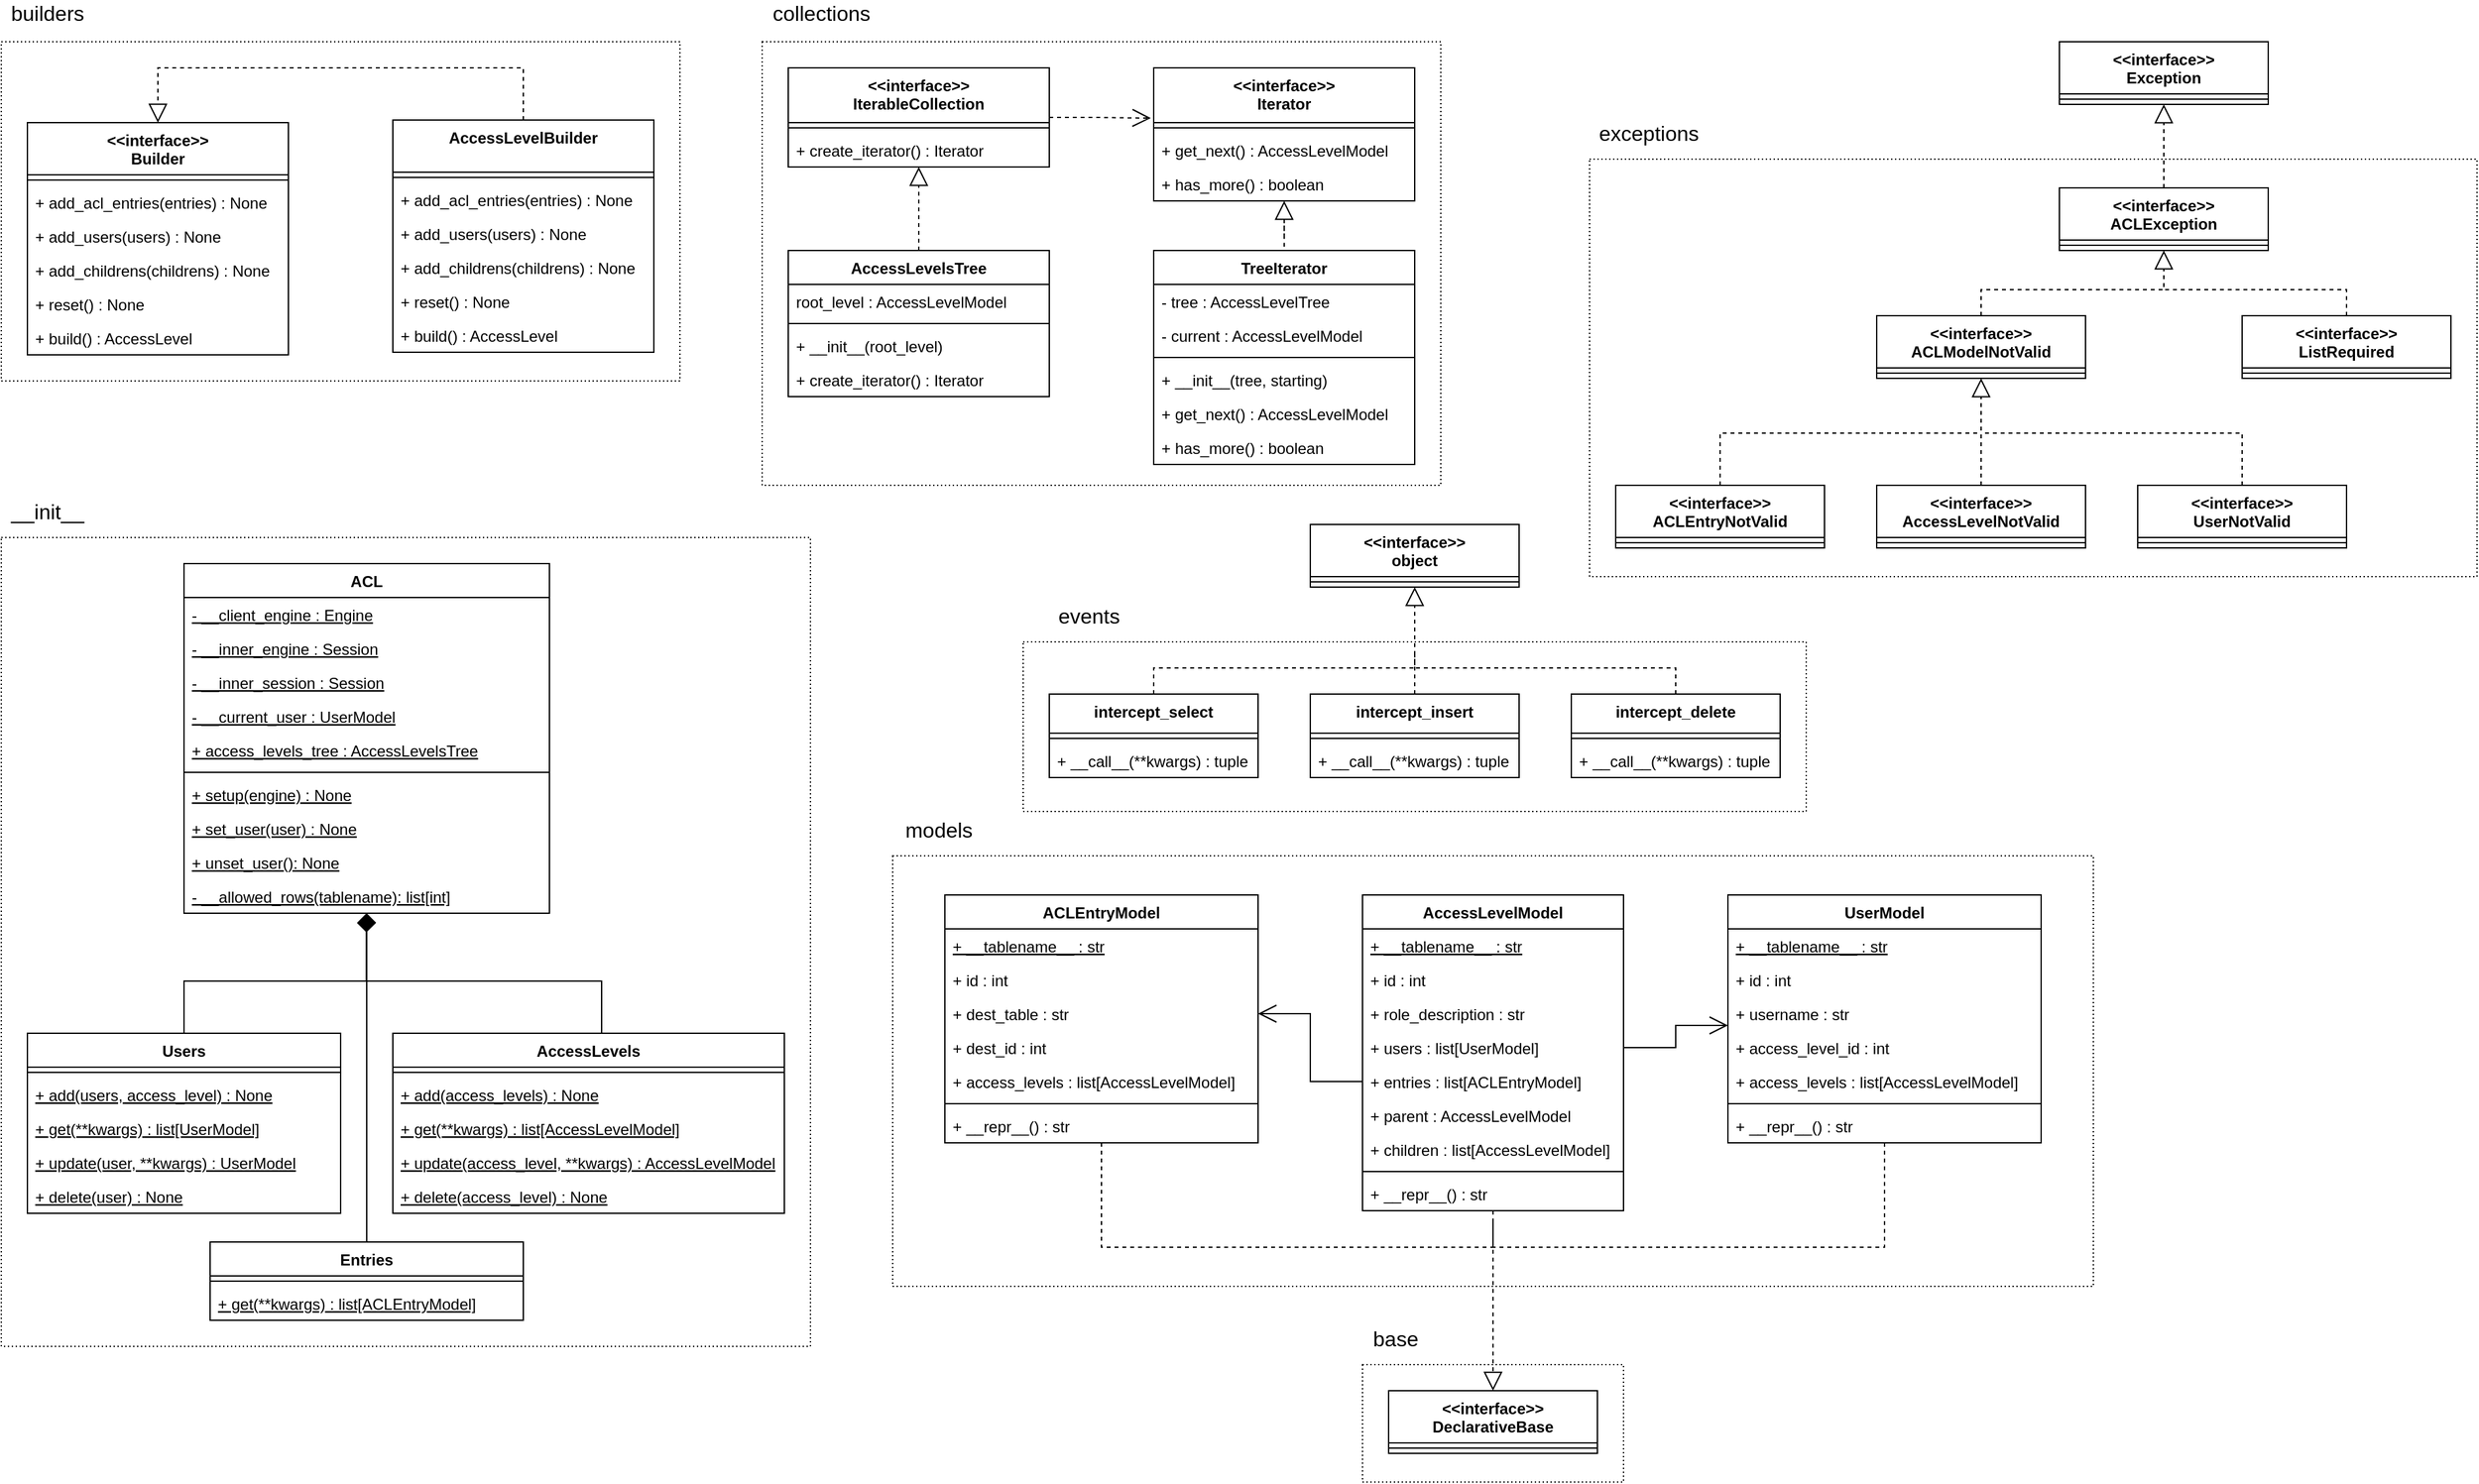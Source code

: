<mxfile version="13.9.9" type="device"><diagram id="OqwIl2upsQfmLauPocuE" name="Page-1"><mxGraphModel dx="3789" dy="2643" grid="0" gridSize="10" guides="1" tooltips="1" connect="1" arrows="1" fold="1" page="0" pageScale="1" pageWidth="827" pageHeight="1169" math="0" shadow="0"><root><mxCell id="0"/><mxCell id="1" parent="0"/><mxCell id="JCoDQf_vQlqyK2FLtE7e-20" value="" style="rounded=0;whiteSpace=wrap;html=1;align=left;fillColor=none;dashed=1;dashPattern=1 2;" vertex="1" parent="1"><mxGeometry x="-160" y="-180" width="520" height="260" as="geometry"/></mxCell><mxCell id="Q_89Y8M0yqu5Yjt2-gfg-182" value="" style="rounded=0;whiteSpace=wrap;html=1;dashed=1;dashPattern=1 2;fillColor=none;align=left;" parent="1" vertex="1"><mxGeometry x="883" y="834" width="200" height="90" as="geometry"/></mxCell><mxCell id="Q_89Y8M0yqu5Yjt2-gfg-175" value="" style="rounded=0;whiteSpace=wrap;html=1;dashed=1;dashPattern=1 2;align=left;fillColor=none;" parent="1" vertex="1"><mxGeometry x="423" y="-180" width="520" height="340" as="geometry"/></mxCell><mxCell id="Q_89Y8M0yqu5Yjt2-gfg-147" value="" style="rounded=0;whiteSpace=wrap;html=1;align=left;fillColor=none;dashed=1;dashPattern=1 2;" parent="1" vertex="1"><mxGeometry x="523" y="444" width="920" height="330" as="geometry"/></mxCell><mxCell id="Q_89Y8M0yqu5Yjt2-gfg-168" value="" style="rounded=0;whiteSpace=wrap;html=1;align=left;fillColor=none;dashed=1;dashPattern=1 2;" parent="1" vertex="1"><mxGeometry x="623" y="280" width="600" height="130" as="geometry"/></mxCell><mxCell id="Q_89Y8M0yqu5Yjt2-gfg-149" value="" style="rounded=0;whiteSpace=wrap;html=1;align=left;fillColor=none;dashed=1;dashPattern=1 2;" parent="1" vertex="1"><mxGeometry x="1057" y="-90" width="680" height="320" as="geometry"/></mxCell><mxCell id="Q_89Y8M0yqu5Yjt2-gfg-170" value="" style="rounded=0;whiteSpace=wrap;html=1;align=left;fillColor=none;dashed=1;dashPattern=1 2;" parent="1" vertex="1"><mxGeometry x="-160" y="200" width="620" height="620" as="geometry"/></mxCell><mxCell id="Q_89Y8M0yqu5Yjt2-gfg-1" value="ACL" style="swimlane;fontStyle=1;align=center;verticalAlign=top;childLayout=stackLayout;horizontal=1;startSize=26;horizontalStack=0;resizeParent=1;resizeParentMax=0;resizeLast=0;collapsible=1;marginBottom=0;" parent="1" vertex="1"><mxGeometry x="-20" y="220" width="280" height="268" as="geometry"/></mxCell><mxCell id="Q_89Y8M0yqu5Yjt2-gfg-2" value="- __client_engine : Engine" style="text;strokeColor=none;fillColor=none;align=left;verticalAlign=top;spacingLeft=4;spacingRight=4;overflow=hidden;rotatable=0;points=[[0,0.5],[1,0.5]];portConstraint=eastwest;fontStyle=4" parent="Q_89Y8M0yqu5Yjt2-gfg-1" vertex="1"><mxGeometry y="26" width="280" height="26" as="geometry"/></mxCell><mxCell id="Q_89Y8M0yqu5Yjt2-gfg-5" value="- __inner_engine : Session" style="text;strokeColor=none;fillColor=none;align=left;verticalAlign=top;spacingLeft=4;spacingRight=4;overflow=hidden;rotatable=0;points=[[0,0.5],[1,0.5]];portConstraint=eastwest;fontStyle=4" parent="Q_89Y8M0yqu5Yjt2-gfg-1" vertex="1"><mxGeometry y="52" width="280" height="26" as="geometry"/></mxCell><mxCell id="Q_89Y8M0yqu5Yjt2-gfg-6" value="- __inner_session : Session" style="text;strokeColor=none;fillColor=none;align=left;verticalAlign=top;spacingLeft=4;spacingRight=4;overflow=hidden;rotatable=0;points=[[0,0.5],[1,0.5]];portConstraint=eastwest;fontStyle=4" parent="Q_89Y8M0yqu5Yjt2-gfg-1" vertex="1"><mxGeometry y="78" width="280" height="26" as="geometry"/></mxCell><mxCell id="Q_89Y8M0yqu5Yjt2-gfg-7" value="- __current_user : UserModel" style="text;strokeColor=none;fillColor=none;align=left;verticalAlign=top;spacingLeft=4;spacingRight=4;overflow=hidden;rotatable=0;points=[[0,0.5],[1,0.5]];portConstraint=eastwest;fontStyle=4" parent="Q_89Y8M0yqu5Yjt2-gfg-1" vertex="1"><mxGeometry y="104" width="280" height="26" as="geometry"/></mxCell><mxCell id="Q_89Y8M0yqu5Yjt2-gfg-8" value="+ access_levels_tree : AccessLevelsTree" style="text;strokeColor=none;fillColor=none;align=left;verticalAlign=top;spacingLeft=4;spacingRight=4;overflow=hidden;rotatable=0;points=[[0,0.5],[1,0.5]];portConstraint=eastwest;fontStyle=4" parent="Q_89Y8M0yqu5Yjt2-gfg-1" vertex="1"><mxGeometry y="130" width="280" height="26" as="geometry"/></mxCell><mxCell id="Q_89Y8M0yqu5Yjt2-gfg-3" value="" style="line;strokeWidth=1;fillColor=none;align=left;verticalAlign=middle;spacingTop=-1;spacingLeft=3;spacingRight=3;rotatable=0;labelPosition=right;points=[];portConstraint=eastwest;" parent="Q_89Y8M0yqu5Yjt2-gfg-1" vertex="1"><mxGeometry y="156" width="280" height="8" as="geometry"/></mxCell><mxCell id="Q_89Y8M0yqu5Yjt2-gfg-4" value="+ setup(engine) : None" style="text;strokeColor=none;fillColor=none;align=left;verticalAlign=top;spacingLeft=4;spacingRight=4;overflow=hidden;rotatable=0;points=[[0,0.5],[1,0.5]];portConstraint=eastwest;fontStyle=4" parent="Q_89Y8M0yqu5Yjt2-gfg-1" vertex="1"><mxGeometry y="164" width="280" height="26" as="geometry"/></mxCell><mxCell id="Q_89Y8M0yqu5Yjt2-gfg-10" value="+ set_user(user) : None" style="text;strokeColor=none;fillColor=none;align=left;verticalAlign=top;spacingLeft=4;spacingRight=4;overflow=hidden;rotatable=0;points=[[0,0.5],[1,0.5]];portConstraint=eastwest;fontStyle=4" parent="Q_89Y8M0yqu5Yjt2-gfg-1" vertex="1"><mxGeometry y="190" width="280" height="26" as="geometry"/></mxCell><mxCell id="Q_89Y8M0yqu5Yjt2-gfg-9" value="+ unset_user(): None" style="text;strokeColor=none;fillColor=none;align=left;verticalAlign=top;spacingLeft=4;spacingRight=4;overflow=hidden;rotatable=0;points=[[0,0.5],[1,0.5]];portConstraint=eastwest;fontStyle=4" parent="Q_89Y8M0yqu5Yjt2-gfg-1" vertex="1"><mxGeometry y="216" width="280" height="26" as="geometry"/></mxCell><mxCell id="Q_89Y8M0yqu5Yjt2-gfg-11" value="- __allowed_rows(tablename): list[int]" style="text;strokeColor=none;fillColor=none;align=left;verticalAlign=top;spacingLeft=4;spacingRight=4;overflow=hidden;rotatable=0;points=[[0,0.5],[1,0.5]];portConstraint=eastwest;fontStyle=4" parent="Q_89Y8M0yqu5Yjt2-gfg-1" vertex="1"><mxGeometry y="242" width="280" height="26" as="geometry"/></mxCell><mxCell id="Q_89Y8M0yqu5Yjt2-gfg-26" style="edgeStyle=orthogonalEdgeStyle;rounded=0;orthogonalLoop=1;jettySize=auto;html=1;endArrow=diamond;endFill=1;endSize=12;strokeWidth=1;exitX=0.5;exitY=0;exitDx=0;exitDy=0;entryX=0.499;entryY=1.009;entryDx=0;entryDy=0;entryPerimeter=0;" parent="1" source="Q_89Y8M0yqu5Yjt2-gfg-12" target="Q_89Y8M0yqu5Yjt2-gfg-11" edge="1"><mxGeometry relative="1" as="geometry"><mxPoint x="120" y="490" as="targetPoint"/><Array as="points"><mxPoint x="-20" y="540"/><mxPoint x="120" y="540"/></Array></mxGeometry></mxCell><mxCell id="Q_89Y8M0yqu5Yjt2-gfg-12" value="Users" style="swimlane;fontStyle=1;align=center;verticalAlign=top;childLayout=stackLayout;horizontal=1;startSize=26;horizontalStack=0;resizeParent=1;resizeParentMax=0;resizeLast=0;collapsible=1;marginBottom=0;" parent="1" vertex="1"><mxGeometry x="-140" y="580" width="240" height="138" as="geometry"/></mxCell><mxCell id="Q_89Y8M0yqu5Yjt2-gfg-14" value="" style="line;strokeWidth=1;fillColor=none;align=left;verticalAlign=middle;spacingTop=-1;spacingLeft=3;spacingRight=3;rotatable=0;labelPosition=right;points=[];portConstraint=eastwest;" parent="Q_89Y8M0yqu5Yjt2-gfg-12" vertex="1"><mxGeometry y="26" width="240" height="8" as="geometry"/></mxCell><mxCell id="Q_89Y8M0yqu5Yjt2-gfg-15" value="+ add(users, access_level) : None" style="text;strokeColor=none;fillColor=none;align=left;verticalAlign=top;spacingLeft=4;spacingRight=4;overflow=hidden;rotatable=0;points=[[0,0.5],[1,0.5]];portConstraint=eastwest;fontStyle=4" parent="Q_89Y8M0yqu5Yjt2-gfg-12" vertex="1"><mxGeometry y="34" width="240" height="26" as="geometry"/></mxCell><mxCell id="Q_89Y8M0yqu5Yjt2-gfg-16" value="+ get(**kwargs) : list[UserModel]" style="text;strokeColor=none;fillColor=none;align=left;verticalAlign=top;spacingLeft=4;spacingRight=4;overflow=hidden;rotatable=0;points=[[0,0.5],[1,0.5]];portConstraint=eastwest;fontStyle=4" parent="Q_89Y8M0yqu5Yjt2-gfg-12" vertex="1"><mxGeometry y="60" width="240" height="26" as="geometry"/></mxCell><mxCell id="Q_89Y8M0yqu5Yjt2-gfg-17" value="+ update(user, **kwargs) : UserModel" style="text;strokeColor=none;fillColor=none;align=left;verticalAlign=top;spacingLeft=4;spacingRight=4;overflow=hidden;rotatable=0;points=[[0,0.5],[1,0.5]];portConstraint=eastwest;fontStyle=4" parent="Q_89Y8M0yqu5Yjt2-gfg-12" vertex="1"><mxGeometry y="86" width="240" height="26" as="geometry"/></mxCell><mxCell id="Q_89Y8M0yqu5Yjt2-gfg-18" value="+ delete(user) : None" style="text;strokeColor=none;fillColor=none;align=left;verticalAlign=top;spacingLeft=4;spacingRight=4;overflow=hidden;rotatable=0;points=[[0,0.5],[1,0.5]];portConstraint=eastwest;fontStyle=4" parent="Q_89Y8M0yqu5Yjt2-gfg-12" vertex="1"><mxGeometry y="112" width="240" height="26" as="geometry"/></mxCell><mxCell id="Q_89Y8M0yqu5Yjt2-gfg-25" style="edgeStyle=orthogonalEdgeStyle;rounded=0;orthogonalLoop=1;jettySize=auto;html=1;endArrow=diamond;endFill=1;strokeWidth=1;endSize=12;exitX=0.5;exitY=0;exitDx=0;exitDy=0;" parent="1" source="Q_89Y8M0yqu5Yjt2-gfg-19" target="Q_89Y8M0yqu5Yjt2-gfg-11" edge="1"><mxGeometry relative="1" as="geometry"><mxPoint x="120" y="510" as="targetPoint"/><Array as="points"><mxPoint x="300" y="540"/><mxPoint x="120" y="540"/></Array></mxGeometry></mxCell><mxCell id="Q_89Y8M0yqu5Yjt2-gfg-19" value="AccessLevels" style="swimlane;fontStyle=1;align=center;verticalAlign=top;childLayout=stackLayout;horizontal=1;startSize=26;horizontalStack=0;resizeParent=1;resizeParentMax=0;resizeLast=0;collapsible=1;marginBottom=0;" parent="1" vertex="1"><mxGeometry x="140" y="580" width="300" height="138" as="geometry"/></mxCell><mxCell id="Q_89Y8M0yqu5Yjt2-gfg-20" value="" style="line;strokeWidth=1;fillColor=none;align=left;verticalAlign=middle;spacingTop=-1;spacingLeft=3;spacingRight=3;rotatable=0;labelPosition=right;points=[];portConstraint=eastwest;" parent="Q_89Y8M0yqu5Yjt2-gfg-19" vertex="1"><mxGeometry y="26" width="300" height="8" as="geometry"/></mxCell><mxCell id="Q_89Y8M0yqu5Yjt2-gfg-21" value="+ add(access_levels) : None" style="text;strokeColor=none;fillColor=none;align=left;verticalAlign=top;spacingLeft=4;spacingRight=4;overflow=hidden;rotatable=0;points=[[0,0.5],[1,0.5]];portConstraint=eastwest;fontStyle=4" parent="Q_89Y8M0yqu5Yjt2-gfg-19" vertex="1"><mxGeometry y="34" width="300" height="26" as="geometry"/></mxCell><mxCell id="Q_89Y8M0yqu5Yjt2-gfg-22" value="+ get(**kwargs) : list[AccessLevelModel]" style="text;strokeColor=none;fillColor=none;align=left;verticalAlign=top;spacingLeft=4;spacingRight=4;overflow=hidden;rotatable=0;points=[[0,0.5],[1,0.5]];portConstraint=eastwest;fontStyle=4" parent="Q_89Y8M0yqu5Yjt2-gfg-19" vertex="1"><mxGeometry y="60" width="300" height="26" as="geometry"/></mxCell><mxCell id="Q_89Y8M0yqu5Yjt2-gfg-23" value="+ update(access_level, **kwargs) : AccessLevelModel" style="text;strokeColor=none;fillColor=none;align=left;verticalAlign=top;spacingLeft=4;spacingRight=4;overflow=hidden;rotatable=0;points=[[0,0.5],[1,0.5]];portConstraint=eastwest;fontStyle=4" parent="Q_89Y8M0yqu5Yjt2-gfg-19" vertex="1"><mxGeometry y="86" width="300" height="26" as="geometry"/></mxCell><mxCell id="Q_89Y8M0yqu5Yjt2-gfg-24" value="+ delete(access_level) : None" style="text;strokeColor=none;fillColor=none;align=left;verticalAlign=top;spacingLeft=4;spacingRight=4;overflow=hidden;rotatable=0;points=[[0,0.5],[1,0.5]];portConstraint=eastwest;fontStyle=4" parent="Q_89Y8M0yqu5Yjt2-gfg-19" vertex="1"><mxGeometry y="112" width="300" height="26" as="geometry"/></mxCell><mxCell id="Q_89Y8M0yqu5Yjt2-gfg-38" value="" style="edgeStyle=orthogonalEdgeStyle;rounded=0;orthogonalLoop=1;jettySize=auto;html=1;endArrow=block;endFill=0;endSize=12;strokeWidth=1;dashed=1;" parent="1" source="Q_89Y8M0yqu5Yjt2-gfg-27" target="Q_89Y8M0yqu5Yjt2-gfg-33" edge="1"><mxGeometry relative="1" as="geometry"/></mxCell><mxCell id="Q_89Y8M0yqu5Yjt2-gfg-27" value="AccessLevelsTree" style="swimlane;fontStyle=1;align=center;verticalAlign=top;childLayout=stackLayout;horizontal=1;startSize=26;horizontalStack=0;resizeParent=1;resizeParentMax=0;resizeLast=0;collapsible=1;marginBottom=0;" parent="1" vertex="1"><mxGeometry x="443" y="-20" width="200" height="112" as="geometry"/></mxCell><mxCell id="Q_89Y8M0yqu5Yjt2-gfg-28" value="root_level : AccessLevelModel" style="text;strokeColor=none;fillColor=none;align=left;verticalAlign=top;spacingLeft=4;spacingRight=4;overflow=hidden;rotatable=0;points=[[0,0.5],[1,0.5]];portConstraint=eastwest;" parent="Q_89Y8M0yqu5Yjt2-gfg-27" vertex="1"><mxGeometry y="26" width="200" height="26" as="geometry"/></mxCell><mxCell id="Q_89Y8M0yqu5Yjt2-gfg-29" value="" style="line;strokeWidth=1;fillColor=none;align=left;verticalAlign=middle;spacingTop=-1;spacingLeft=3;spacingRight=3;rotatable=0;labelPosition=right;points=[];portConstraint=eastwest;" parent="Q_89Y8M0yqu5Yjt2-gfg-27" vertex="1"><mxGeometry y="52" width="200" height="8" as="geometry"/></mxCell><mxCell id="Q_89Y8M0yqu5Yjt2-gfg-30" value="+ __init__(root_level)" style="text;strokeColor=none;fillColor=none;align=left;verticalAlign=top;spacingLeft=4;spacingRight=4;overflow=hidden;rotatable=0;points=[[0,0.5],[1,0.5]];portConstraint=eastwest;" parent="Q_89Y8M0yqu5Yjt2-gfg-27" vertex="1"><mxGeometry y="60" width="200" height="26" as="geometry"/></mxCell><mxCell id="Q_89Y8M0yqu5Yjt2-gfg-31" value="+ create_iterator() : Iterator" style="text;strokeColor=none;fillColor=none;align=left;verticalAlign=top;spacingLeft=4;spacingRight=4;overflow=hidden;rotatable=0;points=[[0,0.5],[1,0.5]];portConstraint=eastwest;" parent="Q_89Y8M0yqu5Yjt2-gfg-27" vertex="1"><mxGeometry y="86" width="200" height="26" as="geometry"/></mxCell><mxCell id="Q_89Y8M0yqu5Yjt2-gfg-62" style="edgeStyle=orthogonalEdgeStyle;rounded=0;orthogonalLoop=1;jettySize=auto;html=1;entryX=-0.011;entryY=0.378;entryDx=0;entryDy=0;entryPerimeter=0;dashed=1;startArrow=none;startFill=0;startSize=12;endArrow=open;endFill=0;endSize=12;strokeWidth=1;" parent="1" source="Q_89Y8M0yqu5Yjt2-gfg-33" target="Q_89Y8M0yqu5Yjt2-gfg-39" edge="1"><mxGeometry relative="1" as="geometry"/></mxCell><mxCell id="Q_89Y8M0yqu5Yjt2-gfg-33" value="&lt;&lt;interface&gt;&gt;&#10;IterableCollection" style="swimlane;fontStyle=1;align=center;verticalAlign=top;childLayout=stackLayout;horizontal=1;startSize=42;horizontalStack=0;resizeParent=1;resizeParentMax=0;resizeLast=0;collapsible=1;marginBottom=0;" parent="1" vertex="1"><mxGeometry x="443" y="-160" width="200" height="76" as="geometry"/></mxCell><mxCell id="Q_89Y8M0yqu5Yjt2-gfg-35" value="" style="line;strokeWidth=1;fillColor=none;align=left;verticalAlign=middle;spacingTop=-1;spacingLeft=3;spacingRight=3;rotatable=0;labelPosition=right;points=[];portConstraint=eastwest;" parent="Q_89Y8M0yqu5Yjt2-gfg-33" vertex="1"><mxGeometry y="42" width="200" height="8" as="geometry"/></mxCell><mxCell id="Q_89Y8M0yqu5Yjt2-gfg-37" value="+ create_iterator() : Iterator" style="text;strokeColor=none;fillColor=none;align=left;verticalAlign=top;spacingLeft=4;spacingRight=4;overflow=hidden;rotatable=0;points=[[0,0.5],[1,0.5]];portConstraint=eastwest;" parent="Q_89Y8M0yqu5Yjt2-gfg-33" vertex="1"><mxGeometry y="50" width="200" height="26" as="geometry"/></mxCell><mxCell id="Q_89Y8M0yqu5Yjt2-gfg-50" value="" style="edgeStyle=orthogonalEdgeStyle;rounded=0;orthogonalLoop=1;jettySize=auto;html=1;dashed=1;endArrow=none;endFill=0;endSize=12;strokeWidth=1;entryX=0.5;entryY=0;entryDx=0;entryDy=0;startArrow=block;startFill=0;startSize=12;" parent="1" source="Q_89Y8M0yqu5Yjt2-gfg-39" target="Q_89Y8M0yqu5Yjt2-gfg-52" edge="1"><mxGeometry relative="1" as="geometry"><mxPoint x="433" y="-20" as="targetPoint"/></mxGeometry></mxCell><mxCell id="Q_89Y8M0yqu5Yjt2-gfg-39" value="&lt;&lt;interface&gt;&gt;&#10;Iterator" style="swimlane;fontStyle=1;align=center;verticalAlign=top;childLayout=stackLayout;horizontal=1;startSize=42;horizontalStack=0;resizeParent=1;resizeParentMax=0;resizeLast=0;collapsible=1;marginBottom=0;" parent="1" vertex="1"><mxGeometry x="723" y="-160" width="200" height="102" as="geometry"/></mxCell><mxCell id="Q_89Y8M0yqu5Yjt2-gfg-40" value="" style="line;strokeWidth=1;fillColor=none;align=left;verticalAlign=middle;spacingTop=-1;spacingLeft=3;spacingRight=3;rotatable=0;labelPosition=right;points=[];portConstraint=eastwest;" parent="Q_89Y8M0yqu5Yjt2-gfg-39" vertex="1"><mxGeometry y="42" width="200" height="8" as="geometry"/></mxCell><mxCell id="Q_89Y8M0yqu5Yjt2-gfg-41" value="+ get_next() : AccessLevelModel" style="text;strokeColor=none;fillColor=none;align=left;verticalAlign=top;spacingLeft=4;spacingRight=4;overflow=hidden;rotatable=0;points=[[0,0.5],[1,0.5]];portConstraint=eastwest;" parent="Q_89Y8M0yqu5Yjt2-gfg-39" vertex="1"><mxGeometry y="50" width="200" height="26" as="geometry"/></mxCell><mxCell id="Q_89Y8M0yqu5Yjt2-gfg-45" value="+ has_more() : boolean" style="text;strokeColor=none;fillColor=none;align=left;verticalAlign=top;spacingLeft=4;spacingRight=4;overflow=hidden;rotatable=0;points=[[0,0.5],[1,0.5]];portConstraint=eastwest;" parent="Q_89Y8M0yqu5Yjt2-gfg-39" vertex="1"><mxGeometry y="76" width="200" height="26" as="geometry"/></mxCell><mxCell id="Q_89Y8M0yqu5Yjt2-gfg-52" value="TreeIterator" style="swimlane;fontStyle=1;align=center;verticalAlign=top;childLayout=stackLayout;horizontal=1;startSize=26;horizontalStack=0;resizeParent=1;resizeParentMax=0;resizeLast=0;collapsible=1;marginBottom=0;" parent="1" vertex="1"><mxGeometry x="723" y="-20" width="200" height="164" as="geometry"/></mxCell><mxCell id="Q_89Y8M0yqu5Yjt2-gfg-59" value="- tree : AccessLevelTree" style="text;strokeColor=none;fillColor=none;align=left;verticalAlign=top;spacingLeft=4;spacingRight=4;overflow=hidden;rotatable=0;points=[[0,0.5],[1,0.5]];portConstraint=eastwest;" parent="Q_89Y8M0yqu5Yjt2-gfg-52" vertex="1"><mxGeometry y="26" width="200" height="26" as="geometry"/></mxCell><mxCell id="Q_89Y8M0yqu5Yjt2-gfg-61" value="- current : AccessLevelModel" style="text;strokeColor=none;fillColor=none;align=left;verticalAlign=top;spacingLeft=4;spacingRight=4;overflow=hidden;rotatable=0;points=[[0,0.5],[1,0.5]];portConstraint=eastwest;" parent="Q_89Y8M0yqu5Yjt2-gfg-52" vertex="1"><mxGeometry y="52" width="200" height="26" as="geometry"/></mxCell><mxCell id="Q_89Y8M0yqu5Yjt2-gfg-54" value="" style="line;strokeWidth=1;fillColor=none;align=left;verticalAlign=middle;spacingTop=-1;spacingLeft=3;spacingRight=3;rotatable=0;labelPosition=right;points=[];portConstraint=eastwest;" parent="Q_89Y8M0yqu5Yjt2-gfg-52" vertex="1"><mxGeometry y="78" width="200" height="8" as="geometry"/></mxCell><mxCell id="Q_89Y8M0yqu5Yjt2-gfg-55" value="+ __init__(tree, starting)" style="text;strokeColor=none;fillColor=none;align=left;verticalAlign=top;spacingLeft=4;spacingRight=4;overflow=hidden;rotatable=0;points=[[0,0.5],[1,0.5]];portConstraint=eastwest;" parent="Q_89Y8M0yqu5Yjt2-gfg-52" vertex="1"><mxGeometry y="86" width="200" height="26" as="geometry"/></mxCell><mxCell id="Q_89Y8M0yqu5Yjt2-gfg-60" value="+ get_next() : AccessLevelModel" style="text;strokeColor=none;fillColor=none;align=left;verticalAlign=top;spacingLeft=4;spacingRight=4;overflow=hidden;rotatable=0;points=[[0,0.5],[1,0.5]];portConstraint=eastwest;" parent="Q_89Y8M0yqu5Yjt2-gfg-52" vertex="1"><mxGeometry y="112" width="200" height="26" as="geometry"/></mxCell><mxCell id="Q_89Y8M0yqu5Yjt2-gfg-56" value="+ has_more() : boolean" style="text;strokeColor=none;fillColor=none;align=left;verticalAlign=top;spacingLeft=4;spacingRight=4;overflow=hidden;rotatable=0;points=[[0,0.5],[1,0.5]];portConstraint=eastwest;" parent="Q_89Y8M0yqu5Yjt2-gfg-52" vertex="1"><mxGeometry y="138" width="200" height="26" as="geometry"/></mxCell><mxCell id="Q_89Y8M0yqu5Yjt2-gfg-70" style="edgeStyle=orthogonalEdgeStyle;rounded=0;orthogonalLoop=1;jettySize=auto;html=1;startArrow=none;startFill=0;startSize=12;endArrow=none;endFill=0;endSize=12;strokeWidth=1;" parent="1" source="Q_89Y8M0yqu5Yjt2-gfg-64" edge="1"><mxGeometry relative="1" as="geometry"><mxPoint x="120" y="540" as="targetPoint"/></mxGeometry></mxCell><mxCell id="Q_89Y8M0yqu5Yjt2-gfg-64" value="Entries" style="swimlane;fontStyle=1;align=center;verticalAlign=top;childLayout=stackLayout;horizontal=1;startSize=26;horizontalStack=0;resizeParent=1;resizeParentMax=0;resizeLast=0;collapsible=1;marginBottom=0;" parent="1" vertex="1"><mxGeometry y="740" width="240" height="60" as="geometry"/></mxCell><mxCell id="Q_89Y8M0yqu5Yjt2-gfg-65" value="" style="line;strokeWidth=1;fillColor=none;align=left;verticalAlign=middle;spacingTop=-1;spacingLeft=3;spacingRight=3;rotatable=0;labelPosition=right;points=[];portConstraint=eastwest;" parent="Q_89Y8M0yqu5Yjt2-gfg-64" vertex="1"><mxGeometry y="26" width="240" height="8" as="geometry"/></mxCell><mxCell id="Q_89Y8M0yqu5Yjt2-gfg-67" value="+ get(**kwargs) : list[ACLEntryModel]" style="text;strokeColor=none;fillColor=none;align=left;verticalAlign=top;spacingLeft=4;spacingRight=4;overflow=hidden;rotatable=0;points=[[0,0.5],[1,0.5]];portConstraint=eastwest;fontStyle=4" parent="Q_89Y8M0yqu5Yjt2-gfg-64" vertex="1"><mxGeometry y="34" width="240" height="26" as="geometry"/></mxCell><mxCell id="Q_89Y8M0yqu5Yjt2-gfg-71" value="&lt;&lt;interface&gt;&gt;&#10;DeclarativeBase" style="swimlane;fontStyle=1;align=center;verticalAlign=top;childLayout=stackLayout;horizontal=1;startSize=40;horizontalStack=0;resizeParent=1;resizeParentMax=0;resizeLast=0;collapsible=1;marginBottom=0;" parent="1" vertex="1"><mxGeometry x="903" y="854" width="160" height="48" as="geometry"/></mxCell><mxCell id="Q_89Y8M0yqu5Yjt2-gfg-73" value="" style="line;strokeWidth=1;fillColor=none;align=left;verticalAlign=middle;spacingTop=-1;spacingLeft=3;spacingRight=3;rotatable=0;labelPosition=right;points=[];portConstraint=eastwest;" parent="Q_89Y8M0yqu5Yjt2-gfg-71" vertex="1"><mxGeometry y="40" width="160" height="8" as="geometry"/></mxCell><mxCell id="Q_89Y8M0yqu5Yjt2-gfg-103" style="edgeStyle=orthogonalEdgeStyle;rounded=0;orthogonalLoop=1;jettySize=auto;html=1;startArrow=none;startFill=0;startSize=12;endArrow=block;endFill=0;endSize=12;strokeWidth=1;dashed=1;" parent="1" source="Q_89Y8M0yqu5Yjt2-gfg-75" target="Q_89Y8M0yqu5Yjt2-gfg-71" edge="1"><mxGeometry relative="1" as="geometry"><mxPoint x="983.0" y="394" as="targetPoint"/></mxGeometry></mxCell><mxCell id="Q_89Y8M0yqu5Yjt2-gfg-75" value="AccessLevelModel" style="swimlane;fontStyle=1;align=center;verticalAlign=top;childLayout=stackLayout;horizontal=1;startSize=26;horizontalStack=0;resizeParent=1;resizeParentMax=0;resizeLast=0;collapsible=1;marginBottom=0;" parent="1" vertex="1"><mxGeometry x="883" y="474" width="200" height="242" as="geometry"/></mxCell><mxCell id="Q_89Y8M0yqu5Yjt2-gfg-80" value="+ __tablename__ : str" style="text;strokeColor=none;fillColor=none;align=left;verticalAlign=top;spacingLeft=4;spacingRight=4;overflow=hidden;rotatable=0;points=[[0,0.5],[1,0.5]];portConstraint=eastwest;fontStyle=4" parent="Q_89Y8M0yqu5Yjt2-gfg-75" vertex="1"><mxGeometry y="26" width="200" height="26" as="geometry"/></mxCell><mxCell id="Q_89Y8M0yqu5Yjt2-gfg-76" value="+ id : int" style="text;strokeColor=none;fillColor=none;align=left;verticalAlign=top;spacingLeft=4;spacingRight=4;overflow=hidden;rotatable=0;points=[[0,0.5],[1,0.5]];portConstraint=eastwest;" parent="Q_89Y8M0yqu5Yjt2-gfg-75" vertex="1"><mxGeometry y="52" width="200" height="26" as="geometry"/></mxCell><mxCell id="Q_89Y8M0yqu5Yjt2-gfg-79" value="+ role_description : str" style="text;strokeColor=none;fillColor=none;align=left;verticalAlign=top;spacingLeft=4;spacingRight=4;overflow=hidden;rotatable=0;points=[[0,0.5],[1,0.5]];portConstraint=eastwest;" parent="Q_89Y8M0yqu5Yjt2-gfg-75" vertex="1"><mxGeometry y="78" width="200" height="26" as="geometry"/></mxCell><mxCell id="Q_89Y8M0yqu5Yjt2-gfg-81" value="+ users : list[UserModel]" style="text;strokeColor=none;fillColor=none;align=left;verticalAlign=top;spacingLeft=4;spacingRight=4;overflow=hidden;rotatable=0;points=[[0,0.5],[1,0.5]];portConstraint=eastwest;" parent="Q_89Y8M0yqu5Yjt2-gfg-75" vertex="1"><mxGeometry y="104" width="200" height="26" as="geometry"/></mxCell><mxCell id="Q_89Y8M0yqu5Yjt2-gfg-82" value="+ entries : list[ACLEntryModel]" style="text;strokeColor=none;fillColor=none;align=left;verticalAlign=top;spacingLeft=4;spacingRight=4;overflow=hidden;rotatable=0;points=[[0,0.5],[1,0.5]];portConstraint=eastwest;" parent="Q_89Y8M0yqu5Yjt2-gfg-75" vertex="1"><mxGeometry y="130" width="200" height="26" as="geometry"/></mxCell><mxCell id="JCoDQf_vQlqyK2FLtE7e-1" value="+ parent : AccessLevelModel" style="text;strokeColor=none;fillColor=none;align=left;verticalAlign=top;spacingLeft=4;spacingRight=4;overflow=hidden;rotatable=0;points=[[0,0.5],[1,0.5]];portConstraint=eastwest;" vertex="1" parent="Q_89Y8M0yqu5Yjt2-gfg-75"><mxGeometry y="156" width="200" height="26" as="geometry"/></mxCell><mxCell id="JCoDQf_vQlqyK2FLtE7e-2" value="+ children : list[AccessLevelModel]" style="text;strokeColor=none;fillColor=none;align=left;verticalAlign=top;spacingLeft=4;spacingRight=4;overflow=hidden;rotatable=0;points=[[0,0.5],[1,0.5]];portConstraint=eastwest;" vertex="1" parent="Q_89Y8M0yqu5Yjt2-gfg-75"><mxGeometry y="182" width="200" height="26" as="geometry"/></mxCell><mxCell id="Q_89Y8M0yqu5Yjt2-gfg-77" value="" style="line;strokeWidth=1;fillColor=none;align=left;verticalAlign=middle;spacingTop=-1;spacingLeft=3;spacingRight=3;rotatable=0;labelPosition=right;points=[];portConstraint=eastwest;" parent="Q_89Y8M0yqu5Yjt2-gfg-75" vertex="1"><mxGeometry y="208" width="200" height="8" as="geometry"/></mxCell><mxCell id="Q_89Y8M0yqu5Yjt2-gfg-78" value="+ __repr__() : str" style="text;strokeColor=none;fillColor=none;align=left;verticalAlign=top;spacingLeft=4;spacingRight=4;overflow=hidden;rotatable=0;points=[[0,0.5],[1,0.5]];portConstraint=eastwest;" parent="Q_89Y8M0yqu5Yjt2-gfg-75" vertex="1"><mxGeometry y="216" width="200" height="26" as="geometry"/></mxCell><mxCell id="Q_89Y8M0yqu5Yjt2-gfg-105" style="edgeStyle=orthogonalEdgeStyle;rounded=0;orthogonalLoop=1;jettySize=auto;html=1;dashed=1;startArrow=none;startFill=0;startSize=12;endArrow=none;endFill=0;endSize=12;strokeWidth=1;" parent="1" source="Q_89Y8M0yqu5Yjt2-gfg-83" edge="1"><mxGeometry relative="1" as="geometry"><mxPoint x="983" y="734" as="targetPoint"/><Array as="points"><mxPoint x="1283" y="744"/><mxPoint x="983" y="744"/></Array></mxGeometry></mxCell><mxCell id="Q_89Y8M0yqu5Yjt2-gfg-83" value="UserModel" style="swimlane;fontStyle=1;align=center;verticalAlign=top;childLayout=stackLayout;horizontal=1;startSize=26;horizontalStack=0;resizeParent=1;resizeParentMax=0;resizeLast=0;collapsible=1;marginBottom=0;" parent="1" vertex="1"><mxGeometry x="1163" y="474" width="240" height="190" as="geometry"/></mxCell><mxCell id="Q_89Y8M0yqu5Yjt2-gfg-84" value="+ __tablename__ : str" style="text;strokeColor=none;fillColor=none;align=left;verticalAlign=top;spacingLeft=4;spacingRight=4;overflow=hidden;rotatable=0;points=[[0,0.5],[1,0.5]];portConstraint=eastwest;fontStyle=4" parent="Q_89Y8M0yqu5Yjt2-gfg-83" vertex="1"><mxGeometry y="26" width="240" height="26" as="geometry"/></mxCell><mxCell id="Q_89Y8M0yqu5Yjt2-gfg-85" value="+ id : int" style="text;strokeColor=none;fillColor=none;align=left;verticalAlign=top;spacingLeft=4;spacingRight=4;overflow=hidden;rotatable=0;points=[[0,0.5],[1,0.5]];portConstraint=eastwest;" parent="Q_89Y8M0yqu5Yjt2-gfg-83" vertex="1"><mxGeometry y="52" width="240" height="26" as="geometry"/></mxCell><mxCell id="Q_89Y8M0yqu5Yjt2-gfg-86" value="+ username : str" style="text;strokeColor=none;fillColor=none;align=left;verticalAlign=top;spacingLeft=4;spacingRight=4;overflow=hidden;rotatable=0;points=[[0,0.5],[1,0.5]];portConstraint=eastwest;" parent="Q_89Y8M0yqu5Yjt2-gfg-83" vertex="1"><mxGeometry y="78" width="240" height="26" as="geometry"/></mxCell><mxCell id="Q_89Y8M0yqu5Yjt2-gfg-87" value="+ access_level_id : int" style="text;strokeColor=none;fillColor=none;align=left;verticalAlign=top;spacingLeft=4;spacingRight=4;overflow=hidden;rotatable=0;points=[[0,0.5],[1,0.5]];portConstraint=eastwest;" parent="Q_89Y8M0yqu5Yjt2-gfg-83" vertex="1"><mxGeometry y="104" width="240" height="26" as="geometry"/></mxCell><mxCell id="Q_89Y8M0yqu5Yjt2-gfg-88" value="+ access_levels : list[AccessLevelModel]" style="text;strokeColor=none;fillColor=none;align=left;verticalAlign=top;spacingLeft=4;spacingRight=4;overflow=hidden;rotatable=0;points=[[0,0.5],[1,0.5]];portConstraint=eastwest;" parent="Q_89Y8M0yqu5Yjt2-gfg-83" vertex="1"><mxGeometry y="130" width="240" height="26" as="geometry"/></mxCell><mxCell id="Q_89Y8M0yqu5Yjt2-gfg-89" value="" style="line;strokeWidth=1;fillColor=none;align=left;verticalAlign=middle;spacingTop=-1;spacingLeft=3;spacingRight=3;rotatable=0;labelPosition=right;points=[];portConstraint=eastwest;" parent="Q_89Y8M0yqu5Yjt2-gfg-83" vertex="1"><mxGeometry y="156" width="240" height="8" as="geometry"/></mxCell><mxCell id="Q_89Y8M0yqu5Yjt2-gfg-90" value="+ __repr__() : str" style="text;strokeColor=none;fillColor=none;align=left;verticalAlign=top;spacingLeft=4;spacingRight=4;overflow=hidden;rotatable=0;points=[[0,0.5],[1,0.5]];portConstraint=eastwest;" parent="Q_89Y8M0yqu5Yjt2-gfg-83" vertex="1"><mxGeometry y="164" width="240" height="26" as="geometry"/></mxCell><mxCell id="Q_89Y8M0yqu5Yjt2-gfg-91" style="edgeStyle=orthogonalEdgeStyle;rounded=0;orthogonalLoop=1;jettySize=auto;html=1;exitX=1;exitY=0.5;exitDx=0;exitDy=0;startArrow=none;startFill=0;startSize=12;endArrow=open;endFill=0;endSize=12;strokeWidth=1;" parent="1" source="Q_89Y8M0yqu5Yjt2-gfg-81" edge="1"><mxGeometry relative="1" as="geometry"><mxPoint x="1163" y="574" as="targetPoint"/><Array as="points"><mxPoint x="1123" y="591"/><mxPoint x="1123" y="574"/></Array></mxGeometry></mxCell><mxCell id="Q_89Y8M0yqu5Yjt2-gfg-119" style="edgeStyle=orthogonalEdgeStyle;rounded=0;orthogonalLoop=1;jettySize=auto;html=1;startArrow=none;startFill=0;startSize=12;endArrow=none;endFill=0;endSize=12;strokeWidth=1;dashed=1;" parent="1" source="Q_89Y8M0yqu5Yjt2-gfg-92" edge="1"><mxGeometry relative="1" as="geometry"><mxPoint x="983" y="724" as="targetPoint"/><Array as="points"><mxPoint x="683" y="744"/><mxPoint x="983" y="744"/></Array></mxGeometry></mxCell><mxCell id="Q_89Y8M0yqu5Yjt2-gfg-92" value="ACLEntryModel" style="swimlane;fontStyle=1;align=center;verticalAlign=top;childLayout=stackLayout;horizontal=1;startSize=26;horizontalStack=0;resizeParent=1;resizeParentMax=0;resizeLast=0;collapsible=1;marginBottom=0;" parent="1" vertex="1"><mxGeometry x="563" y="474" width="240" height="190" as="geometry"/></mxCell><mxCell id="Q_89Y8M0yqu5Yjt2-gfg-93" value="+ __tablename__ : str" style="text;strokeColor=none;fillColor=none;align=left;verticalAlign=top;spacingLeft=4;spacingRight=4;overflow=hidden;rotatable=0;points=[[0,0.5],[1,0.5]];portConstraint=eastwest;fontStyle=4" parent="Q_89Y8M0yqu5Yjt2-gfg-92" vertex="1"><mxGeometry y="26" width="240" height="26" as="geometry"/></mxCell><mxCell id="Q_89Y8M0yqu5Yjt2-gfg-94" value="+ id : int" style="text;strokeColor=none;fillColor=none;align=left;verticalAlign=top;spacingLeft=4;spacingRight=4;overflow=hidden;rotatable=0;points=[[0,0.5],[1,0.5]];portConstraint=eastwest;" parent="Q_89Y8M0yqu5Yjt2-gfg-92" vertex="1"><mxGeometry y="52" width="240" height="26" as="geometry"/></mxCell><mxCell id="Q_89Y8M0yqu5Yjt2-gfg-95" value="+ dest_table : str" style="text;strokeColor=none;fillColor=none;align=left;verticalAlign=top;spacingLeft=4;spacingRight=4;overflow=hidden;rotatable=0;points=[[0,0.5],[1,0.5]];portConstraint=eastwest;" parent="Q_89Y8M0yqu5Yjt2-gfg-92" vertex="1"><mxGeometry y="78" width="240" height="26" as="geometry"/></mxCell><mxCell id="Q_89Y8M0yqu5Yjt2-gfg-101" value="+ dest_id : int" style="text;strokeColor=none;fillColor=none;align=left;verticalAlign=top;spacingLeft=4;spacingRight=4;overflow=hidden;rotatable=0;points=[[0,0.5],[1,0.5]];portConstraint=eastwest;" parent="Q_89Y8M0yqu5Yjt2-gfg-92" vertex="1"><mxGeometry y="104" width="240" height="26" as="geometry"/></mxCell><mxCell id="Q_89Y8M0yqu5Yjt2-gfg-96" value="+ access_levels : list[AccessLevelModel]" style="text;strokeColor=none;fillColor=none;align=left;verticalAlign=top;spacingLeft=4;spacingRight=4;overflow=hidden;rotatable=0;points=[[0,0.5],[1,0.5]];portConstraint=eastwest;" parent="Q_89Y8M0yqu5Yjt2-gfg-92" vertex="1"><mxGeometry y="130" width="240" height="26" as="geometry"/></mxCell><mxCell id="Q_89Y8M0yqu5Yjt2-gfg-98" value="" style="line;strokeWidth=1;fillColor=none;align=left;verticalAlign=middle;spacingTop=-1;spacingLeft=3;spacingRight=3;rotatable=0;labelPosition=right;points=[];portConstraint=eastwest;" parent="Q_89Y8M0yqu5Yjt2-gfg-92" vertex="1"><mxGeometry y="156" width="240" height="8" as="geometry"/></mxCell><mxCell id="Q_89Y8M0yqu5Yjt2-gfg-99" value="+ __repr__() : str" style="text;strokeColor=none;fillColor=none;align=left;verticalAlign=top;spacingLeft=4;spacingRight=4;overflow=hidden;rotatable=0;points=[[0,0.5],[1,0.5]];portConstraint=eastwest;" parent="Q_89Y8M0yqu5Yjt2-gfg-92" vertex="1"><mxGeometry y="164" width="240" height="26" as="geometry"/></mxCell><mxCell id="Q_89Y8M0yqu5Yjt2-gfg-100" style="edgeStyle=orthogonalEdgeStyle;rounded=0;orthogonalLoop=1;jettySize=auto;html=1;exitX=0;exitY=0.5;exitDx=0;exitDy=0;startArrow=none;startFill=0;startSize=12;endArrow=open;endFill=0;endSize=12;strokeWidth=1;entryX=1;entryY=0.5;entryDx=0;entryDy=0;" parent="1" source="Q_89Y8M0yqu5Yjt2-gfg-82" target="Q_89Y8M0yqu5Yjt2-gfg-95" edge="1"><mxGeometry relative="1" as="geometry"><mxPoint x="679" y="663" as="targetPoint"/><Array as="points"><mxPoint x="843" y="617"/><mxPoint x="843" y="565"/></Array></mxGeometry></mxCell><mxCell id="Q_89Y8M0yqu5Yjt2-gfg-180" style="edgeStyle=orthogonalEdgeStyle;rounded=0;orthogonalLoop=1;jettySize=auto;html=1;entryX=0.5;entryY=1;entryDx=0;entryDy=0;dashed=1;startArrow=none;startFill=0;startSize=12;endArrow=block;endFill=0;endSize=12;strokeWidth=1;" parent="1" source="Q_89Y8M0yqu5Yjt2-gfg-127" target="Q_89Y8M0yqu5Yjt2-gfg-178" edge="1"><mxGeometry relative="1" as="geometry"/></mxCell><mxCell id="Q_89Y8M0yqu5Yjt2-gfg-127" value="&lt;&lt;interface&gt;&gt;&#10;ACLException" style="swimlane;fontStyle=1;align=center;verticalAlign=top;childLayout=stackLayout;horizontal=1;startSize=40;horizontalStack=0;resizeParent=1;resizeParentMax=0;resizeLast=0;collapsible=1;marginBottom=0;" parent="1" vertex="1"><mxGeometry x="1417" y="-68" width="160" height="48" as="geometry"/></mxCell><mxCell id="Q_89Y8M0yqu5Yjt2-gfg-128" value="" style="line;strokeWidth=1;fillColor=none;align=left;verticalAlign=middle;spacingTop=-1;spacingLeft=3;spacingRight=3;rotatable=0;labelPosition=right;points=[];portConstraint=eastwest;" parent="Q_89Y8M0yqu5Yjt2-gfg-127" vertex="1"><mxGeometry y="40" width="160" height="8" as="geometry"/></mxCell><mxCell id="Q_89Y8M0yqu5Yjt2-gfg-131" style="edgeStyle=orthogonalEdgeStyle;rounded=0;orthogonalLoop=1;jettySize=auto;html=1;entryX=0.5;entryY=1;entryDx=0;entryDy=0;dashed=1;startArrow=none;startFill=0;startSize=12;endArrow=block;endFill=0;endSize=12;strokeWidth=1;" parent="1" source="Q_89Y8M0yqu5Yjt2-gfg-129" target="Q_89Y8M0yqu5Yjt2-gfg-127" edge="1"><mxGeometry relative="1" as="geometry"/></mxCell><mxCell id="Q_89Y8M0yqu5Yjt2-gfg-129" value="&lt;&lt;interface&gt;&gt;&#10;ACLModelNotValid" style="swimlane;fontStyle=1;align=center;verticalAlign=top;childLayout=stackLayout;horizontal=1;startSize=40;horizontalStack=0;resizeParent=1;resizeParentMax=0;resizeLast=0;collapsible=1;marginBottom=0;" parent="1" vertex="1"><mxGeometry x="1277" y="30" width="160" height="48" as="geometry"/></mxCell><mxCell id="Q_89Y8M0yqu5Yjt2-gfg-130" value="" style="line;strokeWidth=1;fillColor=none;align=left;verticalAlign=middle;spacingTop=-1;spacingLeft=3;spacingRight=3;rotatable=0;labelPosition=right;points=[];portConstraint=eastwest;" parent="Q_89Y8M0yqu5Yjt2-gfg-129" vertex="1"><mxGeometry y="40" width="160" height="8" as="geometry"/></mxCell><mxCell id="Q_89Y8M0yqu5Yjt2-gfg-142" style="edgeStyle=orthogonalEdgeStyle;rounded=0;orthogonalLoop=1;jettySize=auto;html=1;dashed=1;startArrow=none;startFill=0;startSize=12;endArrow=none;endFill=0;endSize=12;strokeWidth=1;" parent="1" source="Q_89Y8M0yqu5Yjt2-gfg-132" edge="1"><mxGeometry relative="1" as="geometry"><mxPoint x="1357" y="120" as="targetPoint"/><Array as="points"><mxPoint x="1157" y="120"/></Array></mxGeometry></mxCell><mxCell id="Q_89Y8M0yqu5Yjt2-gfg-132" value="&lt;&lt;interface&gt;&gt;&#10;ACLEntryNotValid" style="swimlane;fontStyle=1;align=center;verticalAlign=top;childLayout=stackLayout;horizontal=1;startSize=40;horizontalStack=0;resizeParent=1;resizeParentMax=0;resizeLast=0;collapsible=1;marginBottom=0;" parent="1" vertex="1"><mxGeometry x="1077" y="160" width="160" height="48" as="geometry"/></mxCell><mxCell id="Q_89Y8M0yqu5Yjt2-gfg-133" value="" style="line;strokeWidth=1;fillColor=none;align=left;verticalAlign=middle;spacingTop=-1;spacingLeft=3;spacingRight=3;rotatable=0;labelPosition=right;points=[];portConstraint=eastwest;" parent="Q_89Y8M0yqu5Yjt2-gfg-132" vertex="1"><mxGeometry y="40" width="160" height="8" as="geometry"/></mxCell><mxCell id="Q_89Y8M0yqu5Yjt2-gfg-141" style="edgeStyle=orthogonalEdgeStyle;rounded=0;orthogonalLoop=1;jettySize=auto;html=1;exitX=0.5;exitY=0;exitDx=0;exitDy=0;entryX=0.5;entryY=1;entryDx=0;entryDy=0;dashed=1;startArrow=none;startFill=0;startSize=12;endArrow=block;endFill=0;endSize=12;strokeWidth=1;" parent="1" source="Q_89Y8M0yqu5Yjt2-gfg-134" target="Q_89Y8M0yqu5Yjt2-gfg-129" edge="1"><mxGeometry relative="1" as="geometry"/></mxCell><mxCell id="Q_89Y8M0yqu5Yjt2-gfg-134" value="&lt;&lt;interface&gt;&gt;&#10;AccessLevelNotValid" style="swimlane;fontStyle=1;align=center;verticalAlign=top;childLayout=stackLayout;horizontal=1;startSize=40;horizontalStack=0;resizeParent=1;resizeParentMax=0;resizeLast=0;collapsible=1;marginBottom=0;" parent="1" vertex="1"><mxGeometry x="1277" y="160" width="160" height="48" as="geometry"/></mxCell><mxCell id="Q_89Y8M0yqu5Yjt2-gfg-135" value="" style="line;strokeWidth=1;fillColor=none;align=left;verticalAlign=middle;spacingTop=-1;spacingLeft=3;spacingRight=3;rotatable=0;labelPosition=right;points=[];portConstraint=eastwest;" parent="Q_89Y8M0yqu5Yjt2-gfg-134" vertex="1"><mxGeometry y="40" width="160" height="8" as="geometry"/></mxCell><mxCell id="Q_89Y8M0yqu5Yjt2-gfg-143" style="edgeStyle=orthogonalEdgeStyle;rounded=0;orthogonalLoop=1;jettySize=auto;html=1;dashed=1;startArrow=none;startFill=0;startSize=12;endArrow=none;endFill=0;endSize=12;strokeWidth=1;" parent="1" source="Q_89Y8M0yqu5Yjt2-gfg-136" edge="1"><mxGeometry relative="1" as="geometry"><mxPoint x="1357" y="120" as="targetPoint"/><Array as="points"><mxPoint x="1557" y="120"/></Array></mxGeometry></mxCell><mxCell id="Q_89Y8M0yqu5Yjt2-gfg-136" value="&lt;&lt;interface&gt;&gt;&#10;UserNotValid" style="swimlane;fontStyle=1;align=center;verticalAlign=top;childLayout=stackLayout;horizontal=1;startSize=40;horizontalStack=0;resizeParent=1;resizeParentMax=0;resizeLast=0;collapsible=1;marginBottom=0;" parent="1" vertex="1"><mxGeometry x="1477" y="160" width="160" height="48" as="geometry"/></mxCell><mxCell id="Q_89Y8M0yqu5Yjt2-gfg-137" value="" style="line;strokeWidth=1;fillColor=none;align=left;verticalAlign=middle;spacingTop=-1;spacingLeft=3;spacingRight=3;rotatable=0;labelPosition=right;points=[];portConstraint=eastwest;" parent="Q_89Y8M0yqu5Yjt2-gfg-136" vertex="1"><mxGeometry y="40" width="160" height="8" as="geometry"/></mxCell><mxCell id="Q_89Y8M0yqu5Yjt2-gfg-146" style="edgeStyle=orthogonalEdgeStyle;rounded=0;orthogonalLoop=1;jettySize=auto;html=1;dashed=1;startArrow=none;startFill=0;startSize=12;endArrow=none;endFill=0;endSize=12;strokeWidth=1;" parent="1" source="Q_89Y8M0yqu5Yjt2-gfg-144" edge="1"><mxGeometry relative="1" as="geometry"><mxPoint x="1497" y="10" as="targetPoint"/><Array as="points"><mxPoint x="1637" y="10"/></Array></mxGeometry></mxCell><mxCell id="Q_89Y8M0yqu5Yjt2-gfg-144" value="&lt;&lt;interface&gt;&gt;&#10;ListRequired" style="swimlane;fontStyle=1;align=center;verticalAlign=top;childLayout=stackLayout;horizontal=1;startSize=40;horizontalStack=0;resizeParent=1;resizeParentMax=0;resizeLast=0;collapsible=1;marginBottom=0;" parent="1" vertex="1"><mxGeometry x="1557" y="30" width="160" height="48" as="geometry"/></mxCell><mxCell id="Q_89Y8M0yqu5Yjt2-gfg-145" value="" style="line;strokeWidth=1;fillColor=none;align=left;verticalAlign=middle;spacingTop=-1;spacingLeft=3;spacingRight=3;rotatable=0;labelPosition=right;points=[];portConstraint=eastwest;" parent="Q_89Y8M0yqu5Yjt2-gfg-144" vertex="1"><mxGeometry y="40" width="160" height="8" as="geometry"/></mxCell><mxCell id="Q_89Y8M0yqu5Yjt2-gfg-148" value="&lt;font style=&quot;font-size: 16px&quot;&gt;models&lt;/font&gt;" style="text;html=1;align=center;verticalAlign=middle;resizable=0;points=[];autosize=1;" parent="1" vertex="1"><mxGeometry x="523" y="414" width="70" height="20" as="geometry"/></mxCell><mxCell id="Q_89Y8M0yqu5Yjt2-gfg-150" value="&lt;font style=&quot;font-size: 16px&quot;&gt;exceptions&lt;/font&gt;" style="text;html=1;align=center;verticalAlign=middle;resizable=0;points=[];autosize=1;" parent="1" vertex="1"><mxGeometry x="1057" y="-120" width="90" height="20" as="geometry"/></mxCell><mxCell id="Q_89Y8M0yqu5Yjt2-gfg-151" value="&lt;&lt;interface&gt;&gt;&#10;object" style="swimlane;fontStyle=1;align=center;verticalAlign=top;childLayout=stackLayout;horizontal=1;startSize=40;horizontalStack=0;resizeParent=1;resizeParentMax=0;resizeLast=0;collapsible=1;marginBottom=0;" parent="1" vertex="1"><mxGeometry x="843" y="190" width="160" height="48" as="geometry"/></mxCell><mxCell id="Q_89Y8M0yqu5Yjt2-gfg-152" value="" style="line;strokeWidth=1;fillColor=none;align=left;verticalAlign=middle;spacingTop=-1;spacingLeft=3;spacingRight=3;rotatable=0;labelPosition=right;points=[];portConstraint=eastwest;" parent="Q_89Y8M0yqu5Yjt2-gfg-151" vertex="1"><mxGeometry y="40" width="160" height="8" as="geometry"/></mxCell><mxCell id="Q_89Y8M0yqu5Yjt2-gfg-166" style="edgeStyle=orthogonalEdgeStyle;rounded=0;orthogonalLoop=1;jettySize=auto;html=1;dashed=1;startArrow=none;startFill=0;startSize=12;endArrow=none;endFill=0;endSize=12;strokeWidth=1;" parent="1" source="Q_89Y8M0yqu5Yjt2-gfg-155" edge="1"><mxGeometry relative="1" as="geometry"><mxPoint x="923" y="290" as="targetPoint"/><Array as="points"><mxPoint x="723" y="300"/><mxPoint x="923" y="300"/></Array></mxGeometry></mxCell><mxCell id="Q_89Y8M0yqu5Yjt2-gfg-155" value="intercept_select" style="swimlane;fontStyle=1;align=center;verticalAlign=top;childLayout=stackLayout;horizontal=1;startSize=30;horizontalStack=0;resizeParent=1;resizeParentMax=0;resizeLast=0;collapsible=1;marginBottom=0;" parent="1" vertex="1"><mxGeometry x="643" y="320" width="160" height="64" as="geometry"/></mxCell><mxCell id="Q_89Y8M0yqu5Yjt2-gfg-156" value="" style="line;strokeWidth=1;fillColor=none;align=left;verticalAlign=middle;spacingTop=-1;spacingLeft=3;spacingRight=3;rotatable=0;labelPosition=right;points=[];portConstraint=eastwest;" parent="Q_89Y8M0yqu5Yjt2-gfg-155" vertex="1"><mxGeometry y="30" width="160" height="8" as="geometry"/></mxCell><mxCell id="Q_89Y8M0yqu5Yjt2-gfg-157" value="+ __call__(**kwargs) : tuple" style="text;strokeColor=none;fillColor=none;align=left;verticalAlign=top;spacingLeft=4;spacingRight=4;overflow=hidden;rotatable=0;points=[[0,0.5],[1,0.5]];portConstraint=eastwest;" parent="Q_89Y8M0yqu5Yjt2-gfg-155" vertex="1"><mxGeometry y="38" width="160" height="26" as="geometry"/></mxCell><mxCell id="Q_89Y8M0yqu5Yjt2-gfg-165" style="edgeStyle=orthogonalEdgeStyle;rounded=0;orthogonalLoop=1;jettySize=auto;html=1;entryX=0.5;entryY=1;entryDx=0;entryDy=0;dashed=1;startArrow=none;startFill=0;startSize=12;endArrow=block;endFill=0;endSize=12;strokeWidth=1;" parent="1" source="Q_89Y8M0yqu5Yjt2-gfg-159" target="Q_89Y8M0yqu5Yjt2-gfg-151" edge="1"><mxGeometry relative="1" as="geometry"/></mxCell><mxCell id="Q_89Y8M0yqu5Yjt2-gfg-159" value="intercept_insert" style="swimlane;fontStyle=1;align=center;verticalAlign=top;childLayout=stackLayout;horizontal=1;startSize=30;horizontalStack=0;resizeParent=1;resizeParentMax=0;resizeLast=0;collapsible=1;marginBottom=0;" parent="1" vertex="1"><mxGeometry x="843" y="320" width="160" height="64" as="geometry"/></mxCell><mxCell id="Q_89Y8M0yqu5Yjt2-gfg-160" value="" style="line;strokeWidth=1;fillColor=none;align=left;verticalAlign=middle;spacingTop=-1;spacingLeft=3;spacingRight=3;rotatable=0;labelPosition=right;points=[];portConstraint=eastwest;" parent="Q_89Y8M0yqu5Yjt2-gfg-159" vertex="1"><mxGeometry y="30" width="160" height="8" as="geometry"/></mxCell><mxCell id="Q_89Y8M0yqu5Yjt2-gfg-161" value="+ __call__(**kwargs) : tuple" style="text;strokeColor=none;fillColor=none;align=left;verticalAlign=top;spacingLeft=4;spacingRight=4;overflow=hidden;rotatable=0;points=[[0,0.5],[1,0.5]];portConstraint=eastwest;" parent="Q_89Y8M0yqu5Yjt2-gfg-159" vertex="1"><mxGeometry y="38" width="160" height="26" as="geometry"/></mxCell><mxCell id="Q_89Y8M0yqu5Yjt2-gfg-167" style="edgeStyle=orthogonalEdgeStyle;rounded=0;orthogonalLoop=1;jettySize=auto;html=1;dashed=1;startArrow=none;startFill=0;startSize=12;endArrow=none;endFill=0;endSize=12;strokeWidth=1;" parent="1" source="Q_89Y8M0yqu5Yjt2-gfg-162" edge="1"><mxGeometry relative="1" as="geometry"><mxPoint x="923" y="300" as="targetPoint"/><Array as="points"><mxPoint x="1123" y="300"/></Array></mxGeometry></mxCell><mxCell id="Q_89Y8M0yqu5Yjt2-gfg-162" value="intercept_delete" style="swimlane;fontStyle=1;align=center;verticalAlign=top;childLayout=stackLayout;horizontal=1;startSize=30;horizontalStack=0;resizeParent=1;resizeParentMax=0;resizeLast=0;collapsible=1;marginBottom=0;" parent="1" vertex="1"><mxGeometry x="1043" y="320" width="160" height="64" as="geometry"/></mxCell><mxCell id="Q_89Y8M0yqu5Yjt2-gfg-163" value="" style="line;strokeWidth=1;fillColor=none;align=left;verticalAlign=middle;spacingTop=-1;spacingLeft=3;spacingRight=3;rotatable=0;labelPosition=right;points=[];portConstraint=eastwest;" parent="Q_89Y8M0yqu5Yjt2-gfg-162" vertex="1"><mxGeometry y="30" width="160" height="8" as="geometry"/></mxCell><mxCell id="Q_89Y8M0yqu5Yjt2-gfg-164" value="+ __call__(**kwargs) : tuple" style="text;strokeColor=none;fillColor=none;align=left;verticalAlign=top;spacingLeft=4;spacingRight=4;overflow=hidden;rotatable=0;points=[[0,0.5],[1,0.5]];portConstraint=eastwest;" parent="Q_89Y8M0yqu5Yjt2-gfg-162" vertex="1"><mxGeometry y="38" width="160" height="26" as="geometry"/></mxCell><mxCell id="Q_89Y8M0yqu5Yjt2-gfg-169" value="&lt;font style=&quot;font-size: 16px&quot;&gt;events&lt;/font&gt;" style="text;html=1;align=center;verticalAlign=middle;resizable=0;points=[];autosize=1;" parent="1" vertex="1"><mxGeometry x="643" y="250" width="60" height="20" as="geometry"/></mxCell><mxCell id="Q_89Y8M0yqu5Yjt2-gfg-176" value="&lt;font style=&quot;font-size: 16px&quot;&gt;collections&lt;/font&gt;" style="text;html=1;align=center;verticalAlign=middle;resizable=0;points=[];autosize=1;" parent="1" vertex="1"><mxGeometry x="423" y="-212" width="90" height="20" as="geometry"/></mxCell><mxCell id="Q_89Y8M0yqu5Yjt2-gfg-177" value="&lt;font style=&quot;font-size: 16px&quot;&gt;__init__&lt;/font&gt;" style="text;html=1;align=center;verticalAlign=middle;resizable=0;points=[];autosize=1;" parent="1" vertex="1"><mxGeometry x="-160" y="170" width="70" height="20" as="geometry"/></mxCell><mxCell id="Q_89Y8M0yqu5Yjt2-gfg-178" value="&lt;&lt;interface&gt;&gt;&#10;Exception" style="swimlane;fontStyle=1;align=center;verticalAlign=top;childLayout=stackLayout;horizontal=1;startSize=40;horizontalStack=0;resizeParent=1;resizeParentMax=0;resizeLast=0;collapsible=1;marginBottom=0;" parent="1" vertex="1"><mxGeometry x="1417" y="-180" width="160" height="48" as="geometry"/></mxCell><mxCell id="Q_89Y8M0yqu5Yjt2-gfg-179" value="" style="line;strokeWidth=1;fillColor=none;align=left;verticalAlign=middle;spacingTop=-1;spacingLeft=3;spacingRight=3;rotatable=0;labelPosition=right;points=[];portConstraint=eastwest;" parent="Q_89Y8M0yqu5Yjt2-gfg-178" vertex="1"><mxGeometry y="40" width="160" height="8" as="geometry"/></mxCell><mxCell id="Q_89Y8M0yqu5Yjt2-gfg-183" value="&lt;font style=&quot;font-size: 16px&quot;&gt;base&lt;/font&gt;" style="text;html=1;align=center;verticalAlign=middle;resizable=0;points=[];autosize=1;" parent="1" vertex="1"><mxGeometry x="883" y="804" width="50" height="20" as="geometry"/></mxCell><mxCell id="JCoDQf_vQlqyK2FLtE7e-3" value="&lt;&lt;interface&gt;&gt;&#10;Builder" style="swimlane;fontStyle=1;align=center;verticalAlign=top;childLayout=stackLayout;horizontal=1;startSize=40;horizontalStack=0;resizeParent=1;resizeParentMax=0;resizeLast=0;collapsible=1;marginBottom=0;" vertex="1" parent="1"><mxGeometry x="-140" y="-118" width="200" height="178" as="geometry"/></mxCell><mxCell id="JCoDQf_vQlqyK2FLtE7e-5" value="" style="line;strokeWidth=1;fillColor=none;align=left;verticalAlign=middle;spacingTop=-1;spacingLeft=3;spacingRight=3;rotatable=0;labelPosition=right;points=[];portConstraint=eastwest;" vertex="1" parent="JCoDQf_vQlqyK2FLtE7e-3"><mxGeometry y="40" width="200" height="8" as="geometry"/></mxCell><mxCell id="JCoDQf_vQlqyK2FLtE7e-6" value="+ add_acl_entries(entries) : None" style="text;strokeColor=none;fillColor=none;align=left;verticalAlign=top;spacingLeft=4;spacingRight=4;overflow=hidden;rotatable=0;points=[[0,0.5],[1,0.5]];portConstraint=eastwest;" vertex="1" parent="JCoDQf_vQlqyK2FLtE7e-3"><mxGeometry y="48" width="200" height="26" as="geometry"/></mxCell><mxCell id="JCoDQf_vQlqyK2FLtE7e-7" value="+ add_users(users) : None" style="text;strokeColor=none;fillColor=none;align=left;verticalAlign=top;spacingLeft=4;spacingRight=4;overflow=hidden;rotatable=0;points=[[0,0.5],[1,0.5]];portConstraint=eastwest;" vertex="1" parent="JCoDQf_vQlqyK2FLtE7e-3"><mxGeometry y="74" width="200" height="26" as="geometry"/></mxCell><mxCell id="JCoDQf_vQlqyK2FLtE7e-8" value="+ add_childrens(childrens) : None" style="text;strokeColor=none;fillColor=none;align=left;verticalAlign=top;spacingLeft=4;spacingRight=4;overflow=hidden;rotatable=0;points=[[0,0.5],[1,0.5]];portConstraint=eastwest;" vertex="1" parent="JCoDQf_vQlqyK2FLtE7e-3"><mxGeometry y="100" width="200" height="26" as="geometry"/></mxCell><mxCell id="JCoDQf_vQlqyK2FLtE7e-9" value="+ reset() : None" style="text;strokeColor=none;fillColor=none;align=left;verticalAlign=top;spacingLeft=4;spacingRight=4;overflow=hidden;rotatable=0;points=[[0,0.5],[1,0.5]];portConstraint=eastwest;" vertex="1" parent="JCoDQf_vQlqyK2FLtE7e-3"><mxGeometry y="126" width="200" height="26" as="geometry"/></mxCell><mxCell id="JCoDQf_vQlqyK2FLtE7e-10" value="+ build() : AccessLevel" style="text;strokeColor=none;fillColor=none;align=left;verticalAlign=top;spacingLeft=4;spacingRight=4;overflow=hidden;rotatable=0;points=[[0,0.5],[1,0.5]];portConstraint=eastwest;" vertex="1" parent="JCoDQf_vQlqyK2FLtE7e-3"><mxGeometry y="152" width="200" height="26" as="geometry"/></mxCell><mxCell id="JCoDQf_vQlqyK2FLtE7e-19" style="edgeStyle=orthogonalEdgeStyle;rounded=0;orthogonalLoop=1;jettySize=auto;html=1;entryX=0.5;entryY=0;entryDx=0;entryDy=0;dashed=1;endArrow=block;endFill=0;endSize=12;" edge="1" parent="1" source="JCoDQf_vQlqyK2FLtE7e-11" target="JCoDQf_vQlqyK2FLtE7e-3"><mxGeometry relative="1" as="geometry"><Array as="points"><mxPoint x="240" y="-160"/><mxPoint x="-40" y="-160"/></Array></mxGeometry></mxCell><mxCell id="JCoDQf_vQlqyK2FLtE7e-11" value="AccessLevelBuilder" style="swimlane;fontStyle=1;align=center;verticalAlign=top;childLayout=stackLayout;horizontal=1;startSize=40;horizontalStack=0;resizeParent=1;resizeParentMax=0;resizeLast=0;collapsible=1;marginBottom=0;" vertex="1" parent="1"><mxGeometry x="140" y="-120" width="200" height="178" as="geometry"/></mxCell><mxCell id="JCoDQf_vQlqyK2FLtE7e-12" value="" style="line;strokeWidth=1;fillColor=none;align=left;verticalAlign=middle;spacingTop=-1;spacingLeft=3;spacingRight=3;rotatable=0;labelPosition=right;points=[];portConstraint=eastwest;" vertex="1" parent="JCoDQf_vQlqyK2FLtE7e-11"><mxGeometry y="40" width="200" height="8" as="geometry"/></mxCell><mxCell id="JCoDQf_vQlqyK2FLtE7e-13" value="+ add_acl_entries(entries) : None" style="text;strokeColor=none;fillColor=none;align=left;verticalAlign=top;spacingLeft=4;spacingRight=4;overflow=hidden;rotatable=0;points=[[0,0.5],[1,0.5]];portConstraint=eastwest;" vertex="1" parent="JCoDQf_vQlqyK2FLtE7e-11"><mxGeometry y="48" width="200" height="26" as="geometry"/></mxCell><mxCell id="JCoDQf_vQlqyK2FLtE7e-14" value="+ add_users(users) : None" style="text;strokeColor=none;fillColor=none;align=left;verticalAlign=top;spacingLeft=4;spacingRight=4;overflow=hidden;rotatable=0;points=[[0,0.5],[1,0.5]];portConstraint=eastwest;" vertex="1" parent="JCoDQf_vQlqyK2FLtE7e-11"><mxGeometry y="74" width="200" height="26" as="geometry"/></mxCell><mxCell id="JCoDQf_vQlqyK2FLtE7e-15" value="+ add_childrens(childrens) : None" style="text;strokeColor=none;fillColor=none;align=left;verticalAlign=top;spacingLeft=4;spacingRight=4;overflow=hidden;rotatable=0;points=[[0,0.5],[1,0.5]];portConstraint=eastwest;" vertex="1" parent="JCoDQf_vQlqyK2FLtE7e-11"><mxGeometry y="100" width="200" height="26" as="geometry"/></mxCell><mxCell id="JCoDQf_vQlqyK2FLtE7e-16" value="+ reset() : None" style="text;strokeColor=none;fillColor=none;align=left;verticalAlign=top;spacingLeft=4;spacingRight=4;overflow=hidden;rotatable=0;points=[[0,0.5],[1,0.5]];portConstraint=eastwest;" vertex="1" parent="JCoDQf_vQlqyK2FLtE7e-11"><mxGeometry y="126" width="200" height="26" as="geometry"/></mxCell><mxCell id="JCoDQf_vQlqyK2FLtE7e-17" value="+ build() : AccessLevel" style="text;strokeColor=none;fillColor=none;align=left;verticalAlign=top;spacingLeft=4;spacingRight=4;overflow=hidden;rotatable=0;points=[[0,0.5],[1,0.5]];portConstraint=eastwest;" vertex="1" parent="JCoDQf_vQlqyK2FLtE7e-11"><mxGeometry y="152" width="200" height="26" as="geometry"/></mxCell><mxCell id="JCoDQf_vQlqyK2FLtE7e-21" value="&lt;font style=&quot;font-size: 16px&quot;&gt;builders&lt;/font&gt;" style="text;html=1;align=center;verticalAlign=middle;resizable=0;points=[];autosize=1;" vertex="1" parent="1"><mxGeometry x="-160" y="-212" width="70" height="20" as="geometry"/></mxCell></root></mxGraphModel></diagram></mxfile>